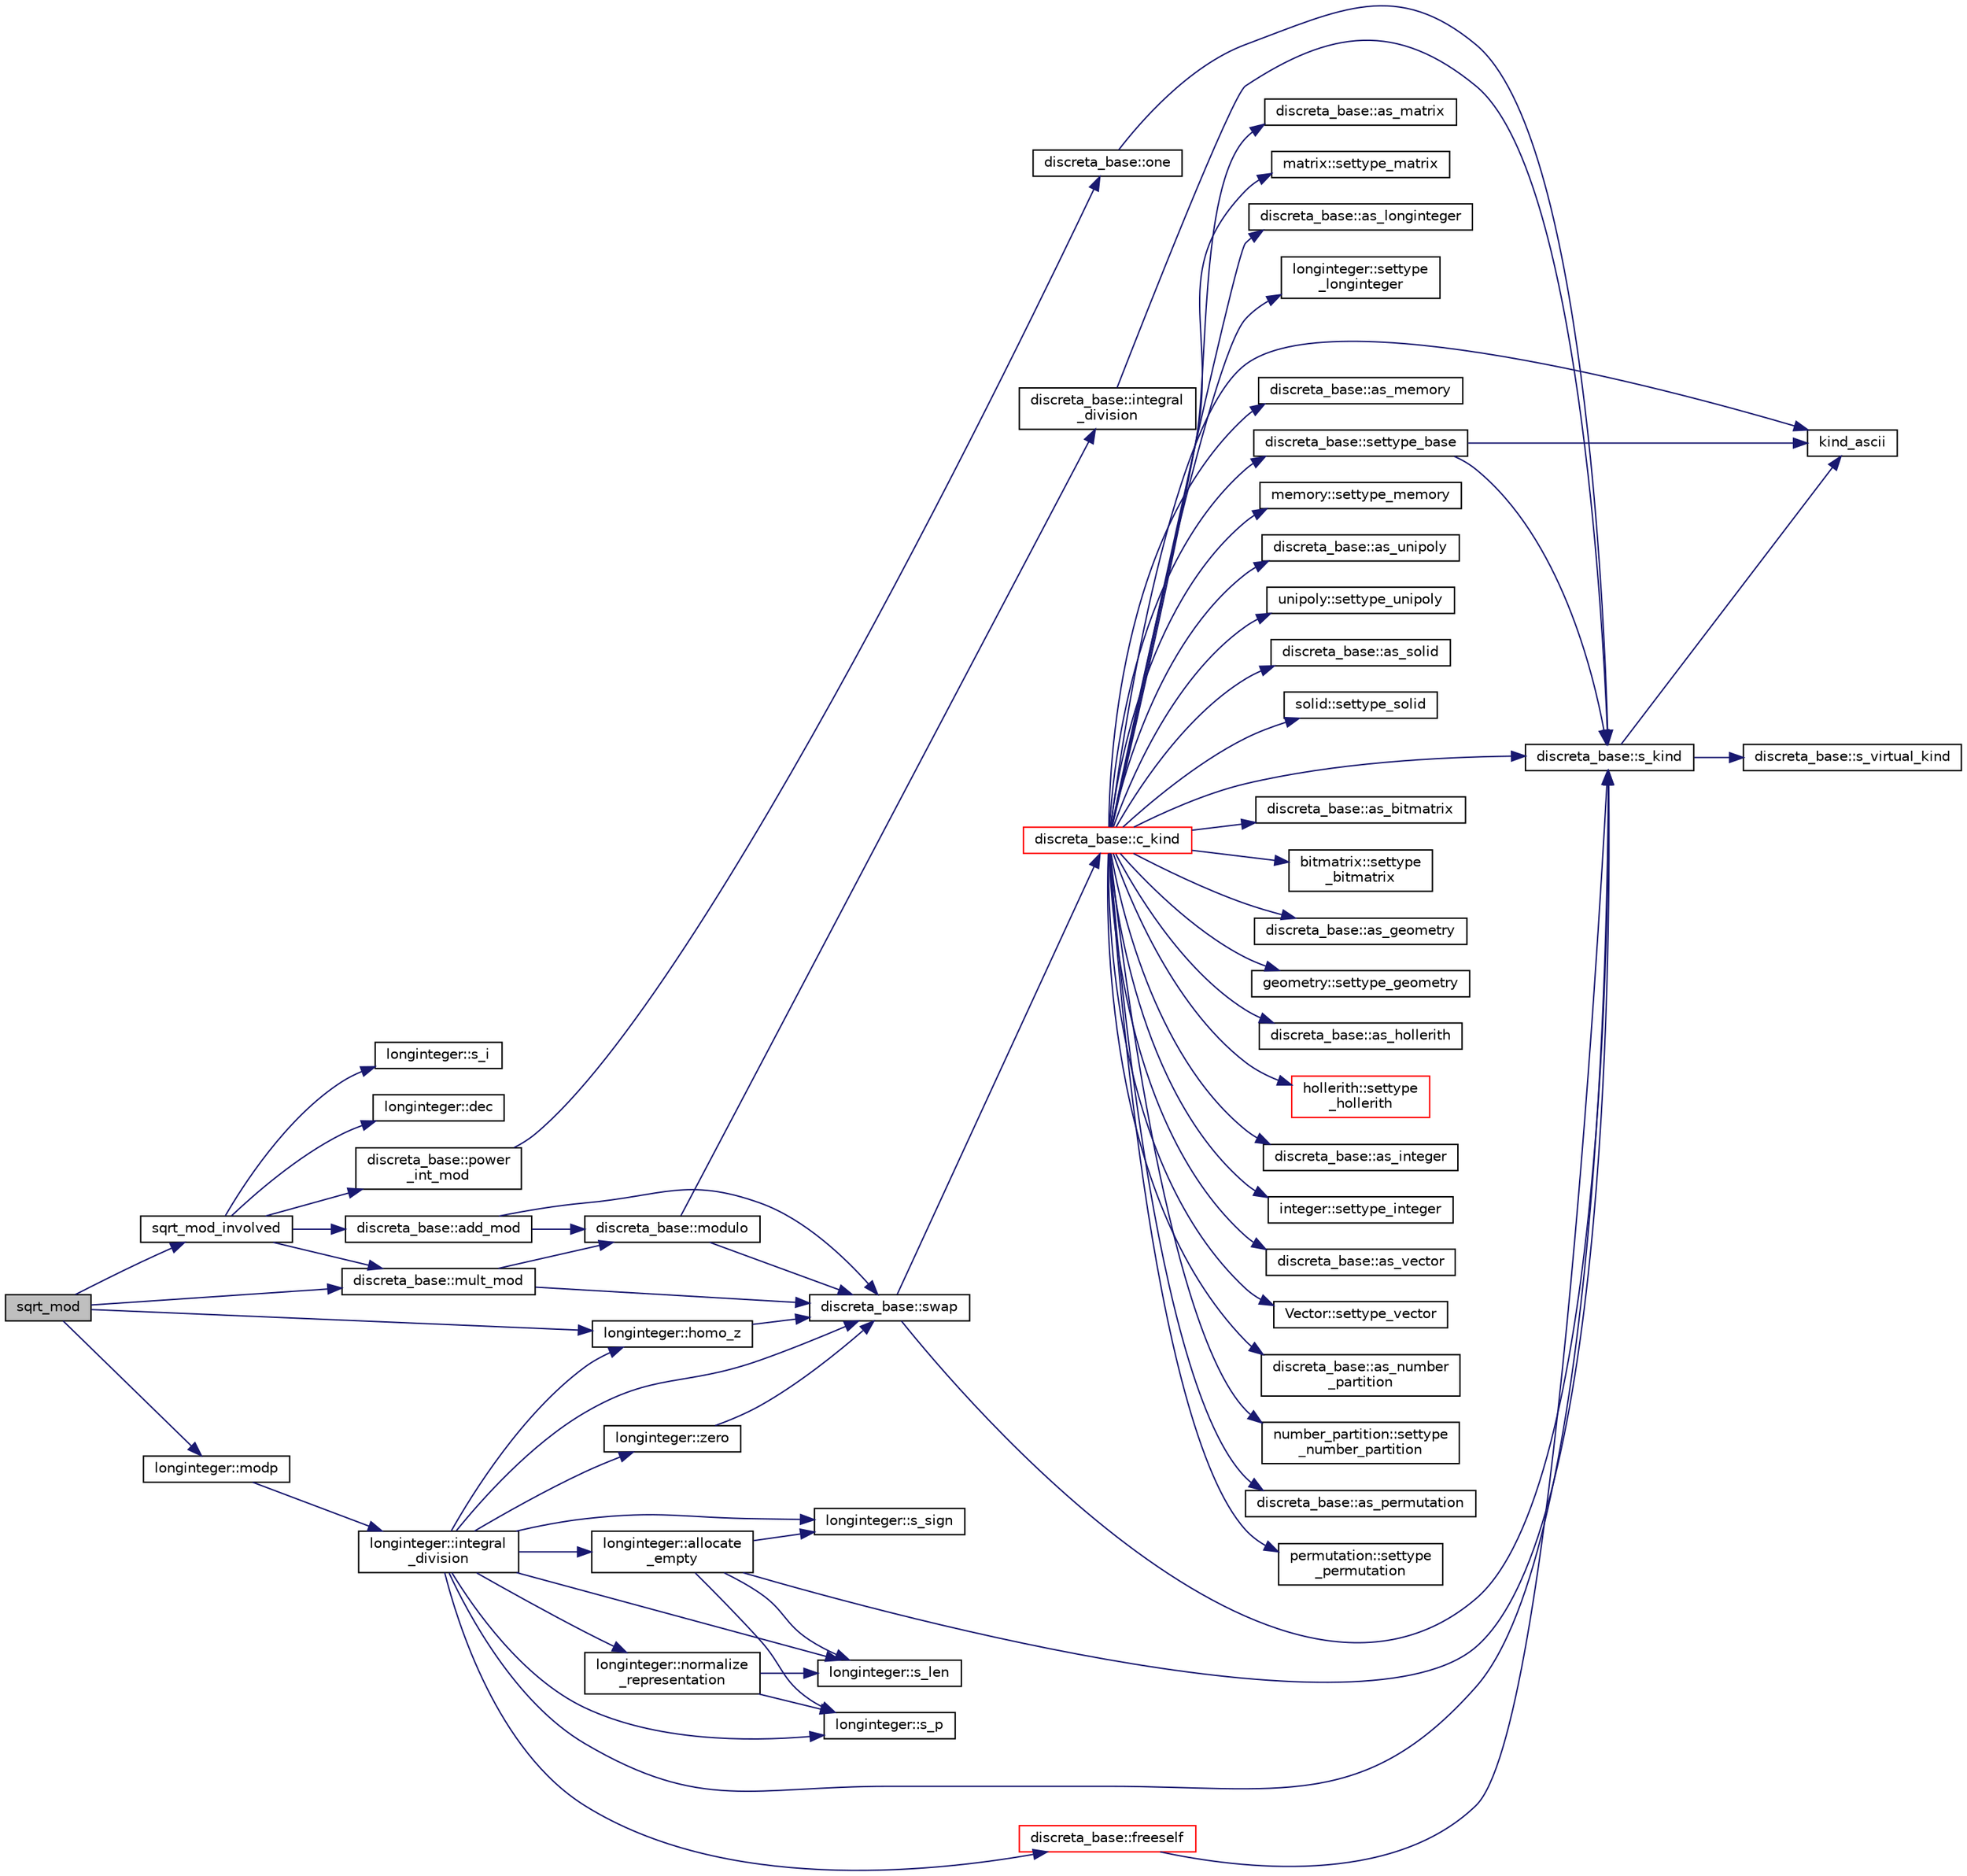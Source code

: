 digraph "sqrt_mod"
{
  edge [fontname="Helvetica",fontsize="10",labelfontname="Helvetica",labelfontsize="10"];
  node [fontname="Helvetica",fontsize="10",shape=record];
  rankdir="LR";
  Node3863 [label="sqrt_mod",height=0.2,width=0.4,color="black", fillcolor="grey75", style="filled", fontcolor="black"];
  Node3863 -> Node3864 [color="midnightblue",fontsize="10",style="solid",fontname="Helvetica"];
  Node3864 [label="sqrt_mod_involved",height=0.2,width=0.4,color="black", fillcolor="white", style="filled",URL="$d3/d72/global_8_c.html#acd861d9b44d7703f6f8bf7fd75b9afe6"];
  Node3864 -> Node3865 [color="midnightblue",fontsize="10",style="solid",fontname="Helvetica"];
  Node3865 [label="discreta_base::power\l_int_mod",height=0.2,width=0.4,color="black", fillcolor="white", style="filled",URL="$d7/d71/classdiscreta__base.html#abbedc6f882b55fe0b98dec33da832f8e"];
  Node3865 -> Node3866 [color="midnightblue",fontsize="10",style="solid",fontname="Helvetica"];
  Node3866 [label="discreta_base::one",height=0.2,width=0.4,color="black", fillcolor="white", style="filled",URL="$d7/d71/classdiscreta__base.html#a6f5d6422a0040950415db30e39dafd19"];
  Node3866 -> Node3867 [color="midnightblue",fontsize="10",style="solid",fontname="Helvetica"];
  Node3867 [label="discreta_base::s_kind",height=0.2,width=0.4,color="black", fillcolor="white", style="filled",URL="$d7/d71/classdiscreta__base.html#a8a830025c74adbbc3362418a7c2ba157"];
  Node3867 -> Node3868 [color="midnightblue",fontsize="10",style="solid",fontname="Helvetica"];
  Node3868 [label="discreta_base::s_virtual_kind",height=0.2,width=0.4,color="black", fillcolor="white", style="filled",URL="$d7/d71/classdiscreta__base.html#a52778a6d6943a468be083d0785d418fb"];
  Node3867 -> Node3869 [color="midnightblue",fontsize="10",style="solid",fontname="Helvetica"];
  Node3869 [label="kind_ascii",height=0.2,width=0.4,color="black", fillcolor="white", style="filled",URL="$d9/d60/discreta_8h.html#ad0ce825a9f29bc6cec27e1b64cfe27bf"];
  Node3864 -> Node3870 [color="midnightblue",fontsize="10",style="solid",fontname="Helvetica"];
  Node3870 [label="longinteger::s_i",height=0.2,width=0.4,color="black", fillcolor="white", style="filled",URL="$d3/d71/classlonginteger.html#aa0be3351b577305c0160b8bc8b4febde"];
  Node3864 -> Node3871 [color="midnightblue",fontsize="10",style="solid",fontname="Helvetica"];
  Node3871 [label="longinteger::dec",height=0.2,width=0.4,color="black", fillcolor="white", style="filled",URL="$d3/d71/classlonginteger.html#a99be1d0bdcae0dcce47d8d0a09612edf"];
  Node3864 -> Node3872 [color="midnightblue",fontsize="10",style="solid",fontname="Helvetica"];
  Node3872 [label="discreta_base::add_mod",height=0.2,width=0.4,color="black", fillcolor="white", style="filled",URL="$d7/d71/classdiscreta__base.html#aa8864b3f228cad737b2f3ff469bd8f63"];
  Node3872 -> Node3873 [color="midnightblue",fontsize="10",style="solid",fontname="Helvetica"];
  Node3873 [label="discreta_base::modulo",height=0.2,width=0.4,color="black", fillcolor="white", style="filled",URL="$d7/d71/classdiscreta__base.html#ac4ee015a4115c5f5851cb3da41c8eca0"];
  Node3873 -> Node3874 [color="midnightblue",fontsize="10",style="solid",fontname="Helvetica"];
  Node3874 [label="discreta_base::integral\l_division",height=0.2,width=0.4,color="black", fillcolor="white", style="filled",URL="$d7/d71/classdiscreta__base.html#a92b3001ac35af9185b316c0d8f89070e"];
  Node3874 -> Node3867 [color="midnightblue",fontsize="10",style="solid",fontname="Helvetica"];
  Node3873 -> Node3875 [color="midnightblue",fontsize="10",style="solid",fontname="Helvetica"];
  Node3875 [label="discreta_base::swap",height=0.2,width=0.4,color="black", fillcolor="white", style="filled",URL="$d7/d71/classdiscreta__base.html#a2e8acbb9d3476675dac5b6a583b0293e"];
  Node3875 -> Node3867 [color="midnightblue",fontsize="10",style="solid",fontname="Helvetica"];
  Node3875 -> Node3876 [color="midnightblue",fontsize="10",style="solid",fontname="Helvetica"];
  Node3876 [label="discreta_base::c_kind",height=0.2,width=0.4,color="red", fillcolor="white", style="filled",URL="$d7/d71/classdiscreta__base.html#adc2ff61589c2d083688e7a43f333cb62"];
  Node3876 -> Node3877 [color="midnightblue",fontsize="10",style="solid",fontname="Helvetica"];
  Node3877 [label="discreta_base::settype_base",height=0.2,width=0.4,color="black", fillcolor="white", style="filled",URL="$d7/d71/classdiscreta__base.html#a4f42899a89447d1c3993ea07c38f8ad4"];
  Node3877 -> Node3867 [color="midnightblue",fontsize="10",style="solid",fontname="Helvetica"];
  Node3877 -> Node3869 [color="midnightblue",fontsize="10",style="solid",fontname="Helvetica"];
  Node3876 -> Node3878 [color="midnightblue",fontsize="10",style="solid",fontname="Helvetica"];
  Node3878 [label="discreta_base::as_integer",height=0.2,width=0.4,color="black", fillcolor="white", style="filled",URL="$d7/d71/classdiscreta__base.html#a00d7691eaf874fd283d942692fe8dd26"];
  Node3876 -> Node3879 [color="midnightblue",fontsize="10",style="solid",fontname="Helvetica"];
  Node3879 [label="integer::settype_integer",height=0.2,width=0.4,color="black", fillcolor="white", style="filled",URL="$d0/de5/classinteger.html#a6265c65ef311229acd513d748faba796"];
  Node3876 -> Node3880 [color="midnightblue",fontsize="10",style="solid",fontname="Helvetica"];
  Node3880 [label="discreta_base::as_vector",height=0.2,width=0.4,color="black", fillcolor="white", style="filled",URL="$d7/d71/classdiscreta__base.html#a7bdd6cae39c380b128ee9e17e42cf020"];
  Node3876 -> Node3881 [color="midnightblue",fontsize="10",style="solid",fontname="Helvetica"];
  Node3881 [label="Vector::settype_vector",height=0.2,width=0.4,color="black", fillcolor="white", style="filled",URL="$d5/db2/class_vector.html#a34e0d00b18c051f23904a8429fa6c8b4"];
  Node3876 -> Node3882 [color="midnightblue",fontsize="10",style="solid",fontname="Helvetica"];
  Node3882 [label="discreta_base::as_number\l_partition",height=0.2,width=0.4,color="black", fillcolor="white", style="filled",URL="$d7/d71/classdiscreta__base.html#a307aa09de0e925d46697707968ffab00"];
  Node3876 -> Node3883 [color="midnightblue",fontsize="10",style="solid",fontname="Helvetica"];
  Node3883 [label="number_partition::settype\l_number_partition",height=0.2,width=0.4,color="black", fillcolor="white", style="filled",URL="$df/d50/classnumber__partition.html#a3aaec1b557758f643ffc8555bbc358be"];
  Node3876 -> Node3884 [color="midnightblue",fontsize="10",style="solid",fontname="Helvetica"];
  Node3884 [label="discreta_base::as_permutation",height=0.2,width=0.4,color="black", fillcolor="white", style="filled",URL="$d7/d71/classdiscreta__base.html#aa4e72f36a82984239b12ae831e131098"];
  Node3876 -> Node3885 [color="midnightblue",fontsize="10",style="solid",fontname="Helvetica"];
  Node3885 [label="permutation::settype\l_permutation",height=0.2,width=0.4,color="black", fillcolor="white", style="filled",URL="$d0/d08/classpermutation.html#af1eea29f86195cede9562e444664c28c"];
  Node3876 -> Node3886 [color="midnightblue",fontsize="10",style="solid",fontname="Helvetica"];
  Node3886 [label="discreta_base::as_matrix",height=0.2,width=0.4,color="black", fillcolor="white", style="filled",URL="$d7/d71/classdiscreta__base.html#ae4d7f56d917a4707b838fbffde6467ff"];
  Node3876 -> Node3887 [color="midnightblue",fontsize="10",style="solid",fontname="Helvetica"];
  Node3887 [label="matrix::settype_matrix",height=0.2,width=0.4,color="black", fillcolor="white", style="filled",URL="$d1/d8d/classmatrix.html#a1780283a64a789e4084d792683d276bb"];
  Node3876 -> Node3888 [color="midnightblue",fontsize="10",style="solid",fontname="Helvetica"];
  Node3888 [label="discreta_base::as_longinteger",height=0.2,width=0.4,color="black", fillcolor="white", style="filled",URL="$d7/d71/classdiscreta__base.html#a20a094639eb711b10c8694c51937f7cd"];
  Node3876 -> Node3889 [color="midnightblue",fontsize="10",style="solid",fontname="Helvetica"];
  Node3889 [label="longinteger::settype\l_longinteger",height=0.2,width=0.4,color="black", fillcolor="white", style="filled",URL="$d3/d71/classlonginteger.html#ae5f811ece8df31b9ff114368a18e1dc5"];
  Node3876 -> Node3890 [color="midnightblue",fontsize="10",style="solid",fontname="Helvetica"];
  Node3890 [label="discreta_base::as_memory",height=0.2,width=0.4,color="black", fillcolor="white", style="filled",URL="$d7/d71/classdiscreta__base.html#ad94b2d7dce0cd4fa22db57f6e79c4bd2"];
  Node3876 -> Node3891 [color="midnightblue",fontsize="10",style="solid",fontname="Helvetica"];
  Node3891 [label="memory::settype_memory",height=0.2,width=0.4,color="black", fillcolor="white", style="filled",URL="$d8/d99/classmemory.html#a33aae277f9b8fe36b02e9d5da895451b"];
  Node3876 -> Node3892 [color="midnightblue",fontsize="10",style="solid",fontname="Helvetica"];
  Node3892 [label="discreta_base::as_unipoly",height=0.2,width=0.4,color="black", fillcolor="white", style="filled",URL="$d7/d71/classdiscreta__base.html#ad50d8027f039fe5c2478cddb243adc9d"];
  Node3876 -> Node3893 [color="midnightblue",fontsize="10",style="solid",fontname="Helvetica"];
  Node3893 [label="unipoly::settype_unipoly",height=0.2,width=0.4,color="black", fillcolor="white", style="filled",URL="$d1/d89/classunipoly.html#a8db854fcc85c5e1150b1f1b1c005c95b"];
  Node3876 -> Node3894 [color="midnightblue",fontsize="10",style="solid",fontname="Helvetica"];
  Node3894 [label="discreta_base::as_solid",height=0.2,width=0.4,color="black", fillcolor="white", style="filled",URL="$d7/d71/classdiscreta__base.html#a1fc5f2b85ec97ab0a69dd64903c970a5"];
  Node3876 -> Node3895 [color="midnightblue",fontsize="10",style="solid",fontname="Helvetica"];
  Node3895 [label="solid::settype_solid",height=0.2,width=0.4,color="black", fillcolor="white", style="filled",URL="$d8/def/classsolid.html#a775bd4821f75a8aee4ea3d4335ff90e0"];
  Node3876 -> Node3896 [color="midnightblue",fontsize="10",style="solid",fontname="Helvetica"];
  Node3896 [label="discreta_base::as_bitmatrix",height=0.2,width=0.4,color="black", fillcolor="white", style="filled",URL="$d7/d71/classdiscreta__base.html#a071ad54ea8ef6c9d1d15f532e5a76df6"];
  Node3876 -> Node3897 [color="midnightblue",fontsize="10",style="solid",fontname="Helvetica"];
  Node3897 [label="bitmatrix::settype\l_bitmatrix",height=0.2,width=0.4,color="black", fillcolor="white", style="filled",URL="$de/dc8/classbitmatrix.html#acb571d947f9526665ebbdc0ce3e2a973"];
  Node3876 -> Node3898 [color="midnightblue",fontsize="10",style="solid",fontname="Helvetica"];
  Node3898 [label="discreta_base::as_geometry",height=0.2,width=0.4,color="black", fillcolor="white", style="filled",URL="$d7/d71/classdiscreta__base.html#a38fc7b4cdd830703e9d87354b79bc5c8"];
  Node3876 -> Node3899 [color="midnightblue",fontsize="10",style="solid",fontname="Helvetica"];
  Node3899 [label="geometry::settype_geometry",height=0.2,width=0.4,color="black", fillcolor="white", style="filled",URL="$da/d44/classgeometry.html#ab4a336baba6a3f56f5ffa053a5be5ba7"];
  Node3876 -> Node3900 [color="midnightblue",fontsize="10",style="solid",fontname="Helvetica"];
  Node3900 [label="discreta_base::as_hollerith",height=0.2,width=0.4,color="black", fillcolor="white", style="filled",URL="$d7/d71/classdiscreta__base.html#a3e66f82711f314710107e2f29e589690"];
  Node3876 -> Node3901 [color="midnightblue",fontsize="10",style="solid",fontname="Helvetica"];
  Node3901 [label="hollerith::settype\l_hollerith",height=0.2,width=0.4,color="red", fillcolor="white", style="filled",URL="$d8/d99/classhollerith.html#a23bbd4acfc88a0e90f1245f243f51f76"];
  Node3876 -> Node3869 [color="midnightblue",fontsize="10",style="solid",fontname="Helvetica"];
  Node3876 -> Node3867 [color="midnightblue",fontsize="10",style="solid",fontname="Helvetica"];
  Node3872 -> Node3875 [color="midnightblue",fontsize="10",style="solid",fontname="Helvetica"];
  Node3864 -> Node3917 [color="midnightblue",fontsize="10",style="solid",fontname="Helvetica"];
  Node3917 [label="discreta_base::mult_mod",height=0.2,width=0.4,color="black", fillcolor="white", style="filled",URL="$d7/d71/classdiscreta__base.html#a01f00cf6c9f4a8d6209636de98e05c30"];
  Node3917 -> Node3873 [color="midnightblue",fontsize="10",style="solid",fontname="Helvetica"];
  Node3917 -> Node3875 [color="midnightblue",fontsize="10",style="solid",fontname="Helvetica"];
  Node3863 -> Node3918 [color="midnightblue",fontsize="10",style="solid",fontname="Helvetica"];
  Node3918 [label="longinteger::homo_z",height=0.2,width=0.4,color="black", fillcolor="white", style="filled",URL="$d3/d71/classlonginteger.html#a986e829bf35eca2b9f24b1b3766d5677"];
  Node3918 -> Node3875 [color="midnightblue",fontsize="10",style="solid",fontname="Helvetica"];
  Node3863 -> Node3917 [color="midnightblue",fontsize="10",style="solid",fontname="Helvetica"];
  Node3863 -> Node3919 [color="midnightblue",fontsize="10",style="solid",fontname="Helvetica"];
  Node3919 [label="longinteger::modp",height=0.2,width=0.4,color="black", fillcolor="white", style="filled",URL="$d3/d71/classlonginteger.html#a4c554e7aa704ace8b97448c6d27fd4bd"];
  Node3919 -> Node3920 [color="midnightblue",fontsize="10",style="solid",fontname="Helvetica"];
  Node3920 [label="longinteger::integral\l_division",height=0.2,width=0.4,color="black", fillcolor="white", style="filled",URL="$d3/d71/classlonginteger.html#a692f761cfc91770ca40ab5c2df4bd358"];
  Node3920 -> Node3867 [color="midnightblue",fontsize="10",style="solid",fontname="Helvetica"];
  Node3920 -> Node3918 [color="midnightblue",fontsize="10",style="solid",fontname="Helvetica"];
  Node3920 -> Node3921 [color="midnightblue",fontsize="10",style="solid",fontname="Helvetica"];
  Node3921 [label="longinteger::normalize\l_representation",height=0.2,width=0.4,color="black", fillcolor="white", style="filled",URL="$d3/d71/classlonginteger.html#a5e03d4e260c963943ba123114314c88b"];
  Node3921 -> Node3922 [color="midnightblue",fontsize="10",style="solid",fontname="Helvetica"];
  Node3922 [label="longinteger::s_len",height=0.2,width=0.4,color="black", fillcolor="white", style="filled",URL="$d3/d71/classlonginteger.html#a5d414ae211f4e16abd932257351c74df"];
  Node3921 -> Node3923 [color="midnightblue",fontsize="10",style="solid",fontname="Helvetica"];
  Node3923 [label="longinteger::s_p",height=0.2,width=0.4,color="black", fillcolor="white", style="filled",URL="$d3/d71/classlonginteger.html#aa946d4c3bfd34bbfd0b811d5f5795f82"];
  Node3920 -> Node3922 [color="midnightblue",fontsize="10",style="solid",fontname="Helvetica"];
  Node3920 -> Node3924 [color="midnightblue",fontsize="10",style="solid",fontname="Helvetica"];
  Node3924 [label="longinteger::zero",height=0.2,width=0.4,color="black", fillcolor="white", style="filled",URL="$d3/d71/classlonginteger.html#a082d0c05f45c21f188e17a8463a42800"];
  Node3924 -> Node3875 [color="midnightblue",fontsize="10",style="solid",fontname="Helvetica"];
  Node3920 -> Node3875 [color="midnightblue",fontsize="10",style="solid",fontname="Helvetica"];
  Node3920 -> Node3925 [color="midnightblue",fontsize="10",style="solid",fontname="Helvetica"];
  Node3925 [label="longinteger::allocate\l_empty",height=0.2,width=0.4,color="black", fillcolor="white", style="filled",URL="$d3/d71/classlonginteger.html#a40b25b8aed02337972489655293eda99"];
  Node3925 -> Node3867 [color="midnightblue",fontsize="10",style="solid",fontname="Helvetica"];
  Node3925 -> Node3926 [color="midnightblue",fontsize="10",style="solid",fontname="Helvetica"];
  Node3926 [label="longinteger::s_sign",height=0.2,width=0.4,color="black", fillcolor="white", style="filled",URL="$d3/d71/classlonginteger.html#a33f5b6c545e97635cb71670f76ed1fb3"];
  Node3925 -> Node3922 [color="midnightblue",fontsize="10",style="solid",fontname="Helvetica"];
  Node3925 -> Node3923 [color="midnightblue",fontsize="10",style="solid",fontname="Helvetica"];
  Node3920 -> Node3926 [color="midnightblue",fontsize="10",style="solid",fontname="Helvetica"];
  Node3920 -> Node3927 [color="midnightblue",fontsize="10",style="solid",fontname="Helvetica"];
  Node3927 [label="discreta_base::freeself",height=0.2,width=0.4,color="red", fillcolor="white", style="filled",URL="$d7/d71/classdiscreta__base.html#a9a3c9501a562293b5667c11b9174d6e5"];
  Node3927 -> Node3867 [color="midnightblue",fontsize="10",style="solid",fontname="Helvetica"];
  Node3920 -> Node3923 [color="midnightblue",fontsize="10",style="solid",fontname="Helvetica"];
}
